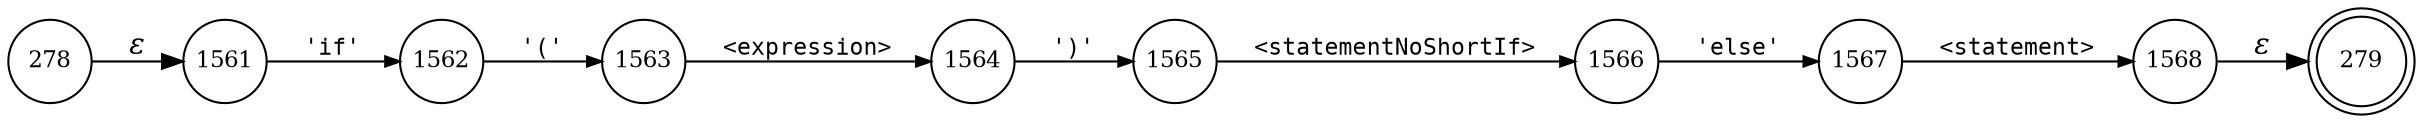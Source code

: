 digraph ATN {
rankdir=LR;
s279[fontsize=11, label="279", shape=doublecircle, fixedsize=true, width=.6];
s1568[fontsize=11,label="1568", shape=circle, fixedsize=true, width=.55, peripheries=1];
s278[fontsize=11,label="278", shape=circle, fixedsize=true, width=.55, peripheries=1];
s1561[fontsize=11,label="1561", shape=circle, fixedsize=true, width=.55, peripheries=1];
s1562[fontsize=11,label="1562", shape=circle, fixedsize=true, width=.55, peripheries=1];
s1563[fontsize=11,label="1563", shape=circle, fixedsize=true, width=.55, peripheries=1];
s1564[fontsize=11,label="1564", shape=circle, fixedsize=true, width=.55, peripheries=1];
s1565[fontsize=11,label="1565", shape=circle, fixedsize=true, width=.55, peripheries=1];
s1566[fontsize=11,label="1566", shape=circle, fixedsize=true, width=.55, peripheries=1];
s1567[fontsize=11,label="1567", shape=circle, fixedsize=true, width=.55, peripheries=1];
s278 -> s1561 [fontname="Times-Italic", label="&epsilon;"];
s1561 -> s1562 [fontsize=11, fontname="Courier", arrowsize=.7, label = "'if'", arrowhead = normal];
s1562 -> s1563 [fontsize=11, fontname="Courier", arrowsize=.7, label = "'('", arrowhead = normal];
s1563 -> s1564 [fontsize=11, fontname="Courier", arrowsize=.7, label = "<expression>", arrowhead = normal];
s1564 -> s1565 [fontsize=11, fontname="Courier", arrowsize=.7, label = "')'", arrowhead = normal];
s1565 -> s1566 [fontsize=11, fontname="Courier", arrowsize=.7, label = "<statementNoShortIf>", arrowhead = normal];
s1566 -> s1567 [fontsize=11, fontname="Courier", arrowsize=.7, label = "'else'", arrowhead = normal];
s1567 -> s1568 [fontsize=11, fontname="Courier", arrowsize=.7, label = "<statement>", arrowhead = normal];
s1568 -> s279 [fontname="Times-Italic", label="&epsilon;"];
}